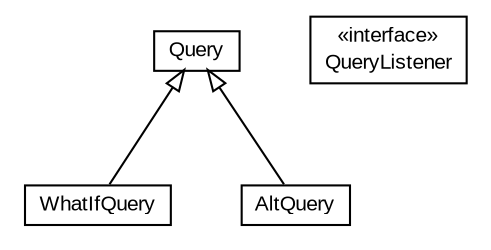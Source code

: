 #!/usr/local/bin/dot
#
# Class diagram 
# Generated by UMLGraph version 5.3 (http://www.umlgraph.org/)
#

digraph G {
	edge [fontname="arial",fontsize=10,labelfontname="arial",labelfontsize=10];
	node [fontname="arial",fontsize=10,shape=plaintext];
	nodesep=0.25;
	ranksep=0.5;
	// context.arch.intelligibility.query.WhatIfQuery
	c2360 [label=<<table title="context.arch.intelligibility.query.WhatIfQuery" border="0" cellborder="1" cellspacing="0" cellpadding="2" port="p" href="./WhatIfQuery.html">
		<tr><td><table border="0" cellspacing="0" cellpadding="1">
<tr><td align="center" balign="center"> WhatIfQuery </td></tr>
		</table></td></tr>
		</table>>, fontname="arial", fontcolor="black", fontsize=10.0];
	// context.arch.intelligibility.query.QueryListener
	c2361 [label=<<table title="context.arch.intelligibility.query.QueryListener" border="0" cellborder="1" cellspacing="0" cellpadding="2" port="p" href="./QueryListener.html">
		<tr><td><table border="0" cellspacing="0" cellpadding="1">
<tr><td align="center" balign="center"> &#171;interface&#187; </td></tr>
<tr><td align="center" balign="center"> QueryListener </td></tr>
		</table></td></tr>
		</table>>, fontname="arial", fontcolor="black", fontsize=10.0];
	// context.arch.intelligibility.query.Query
	c2362 [label=<<table title="context.arch.intelligibility.query.Query" border="0" cellborder="1" cellspacing="0" cellpadding="2" port="p" href="./Query.html">
		<tr><td><table border="0" cellspacing="0" cellpadding="1">
<tr><td align="center" balign="center"> Query </td></tr>
		</table></td></tr>
		</table>>, fontname="arial", fontcolor="black", fontsize=10.0];
	// context.arch.intelligibility.query.AltQuery
	c2363 [label=<<table title="context.arch.intelligibility.query.AltQuery" border="0" cellborder="1" cellspacing="0" cellpadding="2" port="p" href="./AltQuery.html">
		<tr><td><table border="0" cellspacing="0" cellpadding="1">
<tr><td align="center" balign="center"> AltQuery </td></tr>
		</table></td></tr>
		</table>>, fontname="arial", fontcolor="black", fontsize=10.0];
	//context.arch.intelligibility.query.WhatIfQuery extends context.arch.intelligibility.query.Query
	c2362:p -> c2360:p [dir=back,arrowtail=empty];
	//context.arch.intelligibility.query.AltQuery extends context.arch.intelligibility.query.Query
	c2362:p -> c2363:p [dir=back,arrowtail=empty];
}

